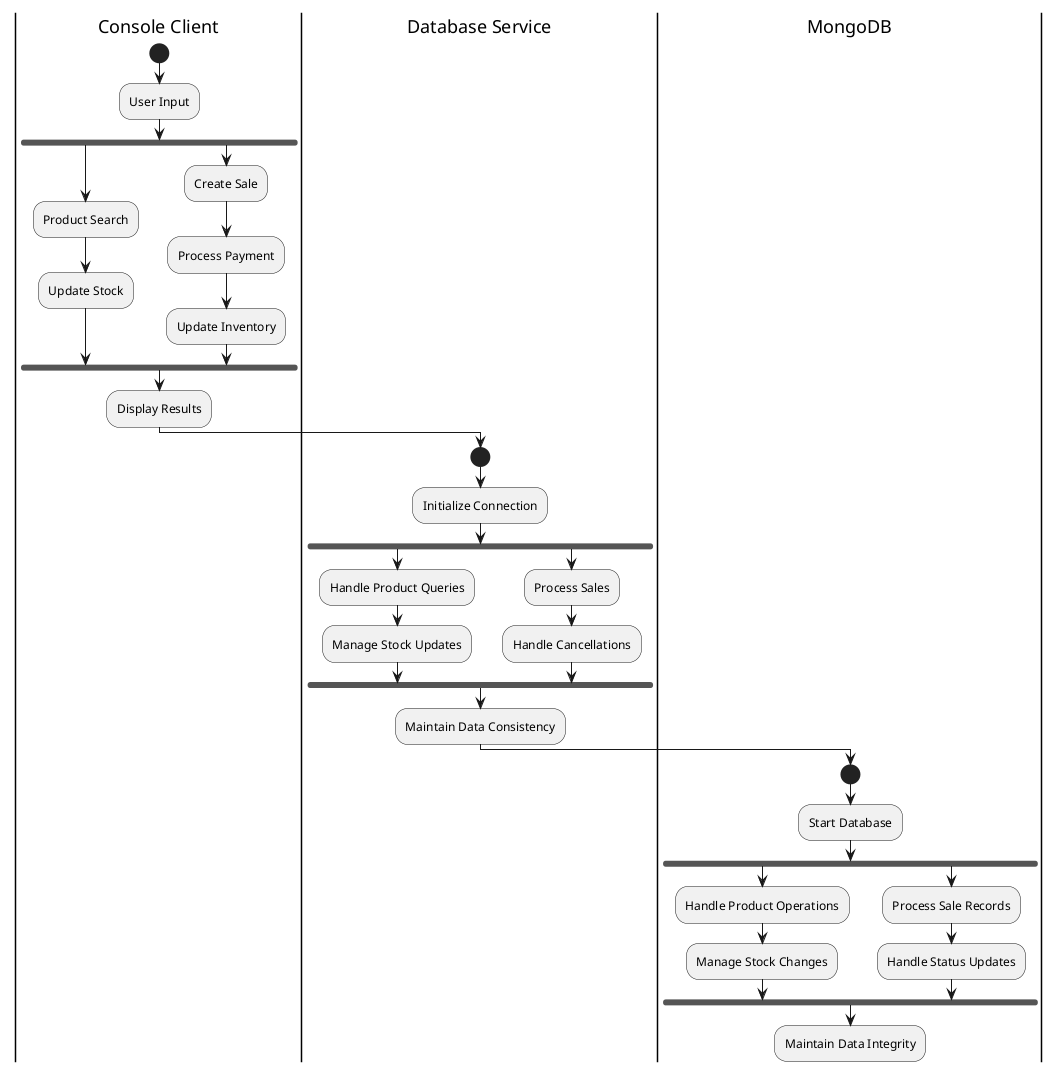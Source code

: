 @startuml Process View

|Console Client|
start
:User Input;
fork
  :Product Search;
  :Update Stock;
fork again
  :Create Sale;
  :Process Payment;
  :Update Inventory;
end fork
:Display Results;

|Database Service|
start
:Initialize Connection;
fork
  :Handle Product Queries;
  :Manage Stock Updates;
fork again
  :Process Sales;
  :Handle Cancellations;
end fork
:Maintain Data Consistency;

|MongoDB|
start
:Start Database;
fork
  :Handle Product Operations;
  :Manage Stock Changes;
fork again
  :Process Sale Records;
  :Handle Status Updates;
end fork
:Maintain Data Integrity;

@enduml 